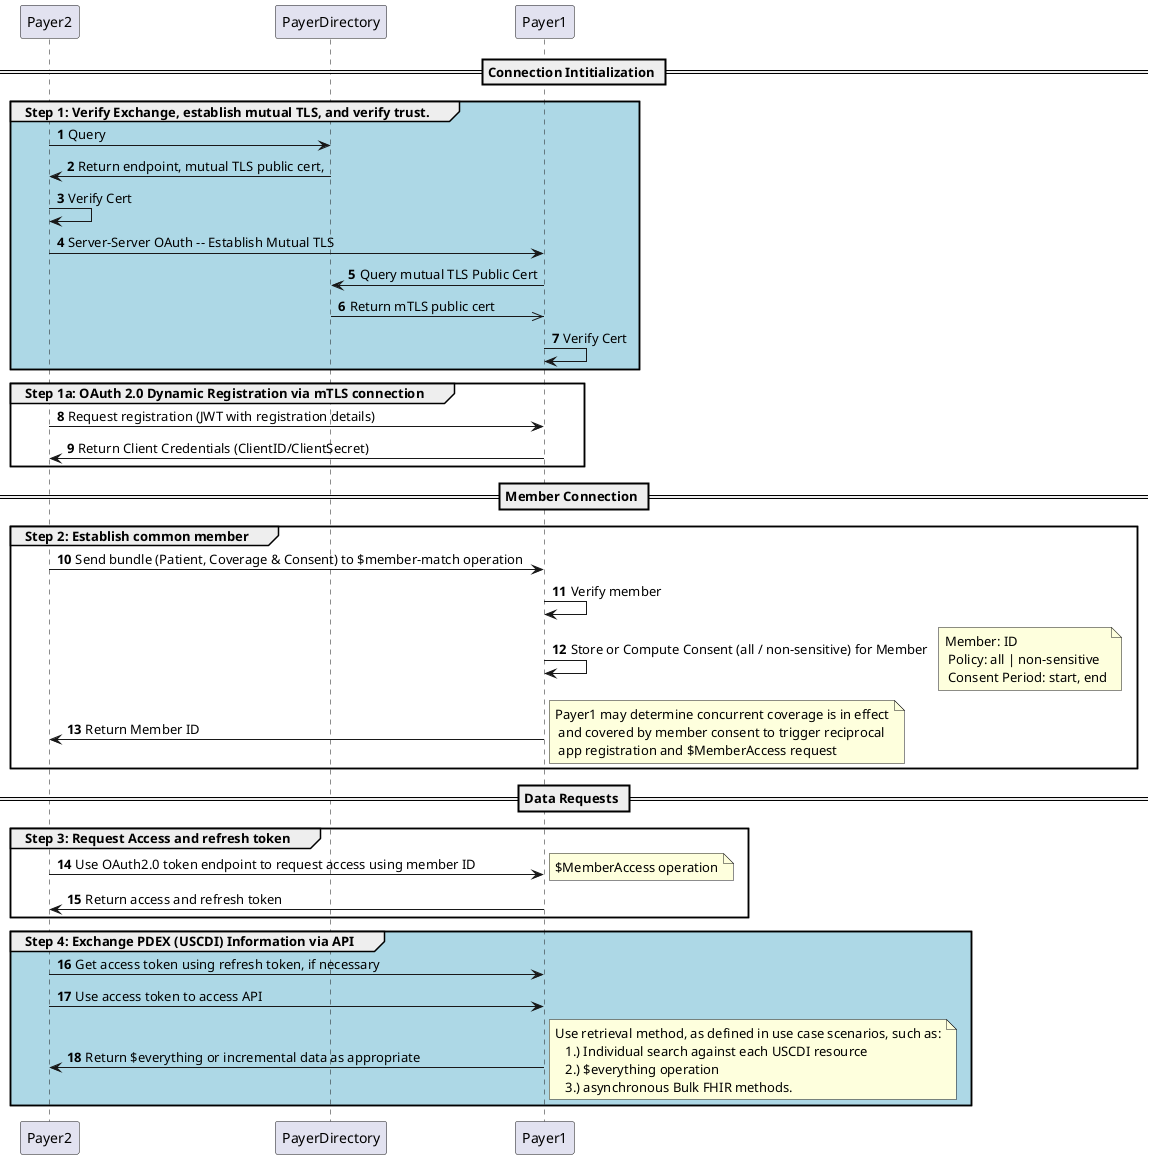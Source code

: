 
@startuml
autonumber
== Connection Intitialization ==
group #LightBlue Step 1: Verify Exchange, establish mutual TLS, and verify trust.
	Payer2 -> PayerDirectory : Query
	PayerDirectory -> Payer2 : Return endpoint, mutual TLS public cert,
	Payer2 -> Payer2 : Verify Cert
	Payer2 -> Payer1 : Server-Server OAuth -- Establish Mutual TLS
	Payer1 -> PayerDirectory : Query mutual TLS Public Cert
	PayerDirectory ->> Payer1 : Return mTLS public cert
	Payer1 -> Payer1 : Verify Cert
end
group Step 1a: OAuth 2.0 Dynamic Registration via mTLS connection
	Payer2 -> Payer1 : Request registration (JWT with registration details)
  Payer1 -> Payer2 : Return Client Credentials (ClientID/ClientSecret)
end
== Member Connection ==
group Step 2: Establish common member
	Payer2 -> Payer1 : Send bundle (Patient, Coverage & Consent) to $member-match operation
	Payer1 -> Payer1 : Verify member
  Payer1 -> Payer1 : Store or Compute Consent (all / non-sensitive) for Member
  note right
  	Member: ID
    Policy: all | non-sensitive
    Consent Period: start, end
  endnote
	Payer1 -> Payer2 : Return Member ID
  note right
  	Payer1 may determine concurrent coverage is in effect
    and covered by member consent to trigger reciprocal
    app registration and $MemberAccess request
  endnote
end
== Data Requests ==
group Step 3: Request Access and refresh token
	Payer2 -> Payer1 : Use OAuth2.0 token endpoint to request access using member ID
  note right
  	$MemberAccess operation
  endnote
  Payer1 -> Payer2 : Return access and refresh token
end
group #LightBlue Step 4: Exchange PDEX (USCDI) Information via API
	Payer2 -> Payer1 : Get access token using refresh token, if necessary
  Payer2 -> Payer1 : Use access token to access API
	Payer1 -> Payer2 : Return $everything or incremental data as appropriate
  note right
  	Use retrieval method, as defined in use case scenarios, such as:
      1.) Individual search against each USCDI resource
      2.) $everything operation
      3.) asynchronous Bulk FHIR methods.
  endnote
end
@enduml
